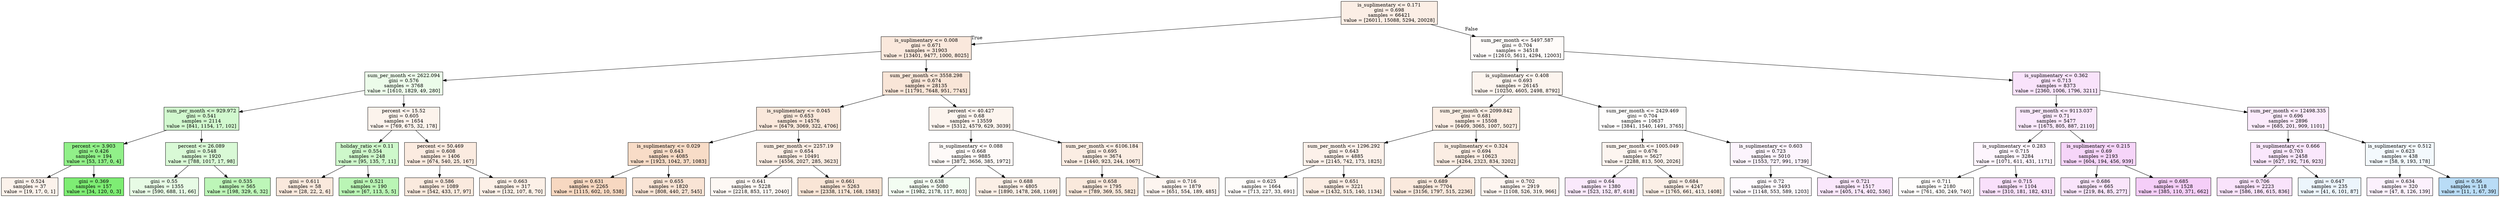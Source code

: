 digraph Tree {
node [shape=box, style="filled", color="black"] ;
0 [label="is_suplimentary <= 0.171\ngini = 0.698\nsamples = 66421\nvalue = [26011, 15088, 5294, 20028]", fillcolor="#e5813921"] ;
1 [label="is_suplimentary <= 0.008\ngini = 0.671\nsamples = 31903\nvalue = [13401, 9477, 1000, 8025]", fillcolor="#e581392d"] ;
0 -> 1 [labeldistance=2.5, labelangle=45, headlabel="True"] ;
2 [label="sum_per_month <= 2622.094\ngini = 0.576\nsamples = 3768\nvalue = [1610, 1829, 49, 280]", fillcolor="#47e5391a"] ;
1 -> 2 ;
3 [label="sum_per_month <= 929.972\ngini = 0.541\nsamples = 2114\nvalue = [841, 1154, 17, 102]", fillcolor="#47e5393f"] ;
2 -> 3 ;
4 [label="percent <= 3.903\ngini = 0.426\nsamples = 194\nvalue = [53, 137, 0, 4]", fillcolor="#47e53998"] ;
3 -> 4 ;
5 [label="gini = 0.524\nsamples = 37\nvalue = [19, 17, 0, 1]", fillcolor="#e5813919"] ;
4 -> 5 ;
6 [label="gini = 0.369\nsamples = 157\nvalue = [34, 120, 0, 3]", fillcolor="#47e539b2"] ;
4 -> 6 ;
7 [label="percent <= 26.089\ngini = 0.548\nsamples = 1920\nvalue = [788, 1017, 17, 98]", fillcolor="#47e53934"] ;
3 -> 7 ;
8 [label="gini = 0.55\nsamples = 1355\nvalue = [590, 688, 11, 66]", fillcolor="#47e53921"] ;
7 -> 8 ;
9 [label="gini = 0.535\nsamples = 565\nvalue = [198, 329, 6, 32]", fillcolor="#47e5395b"] ;
7 -> 9 ;
10 [label="percent <= 15.52\ngini = 0.605\nsamples = 1654\nvalue = [769, 675, 32, 178]", fillcolor="#e5813918"] ;
2 -> 10 ;
11 [label="holiday_ratio <= 0.11\ngini = 0.554\nsamples = 248\nvalue = [95, 135, 7, 11]", fillcolor="#47e53943"] ;
10 -> 11 ;
12 [label="gini = 0.611\nsamples = 58\nvalue = [28, 22, 2, 6]", fillcolor="#e581392b"] ;
11 -> 12 ;
13 [label="gini = 0.521\nsamples = 190\nvalue = [67, 113, 5, 5]", fillcolor="#47e5395f"] ;
11 -> 13 ;
14 [label="percent <= 50.469\ngini = 0.608\nsamples = 1406\nvalue = [674, 540, 25, 167]", fillcolor="#e5813927"] ;
10 -> 14 ;
15 [label="gini = 0.586\nsamples = 1089\nvalue = [542, 433, 17, 97]", fillcolor="#e581392a"] ;
14 -> 15 ;
16 [label="gini = 0.663\nsamples = 317\nvalue = [132, 107, 8, 70]", fillcolor="#e581391e"] ;
14 -> 16 ;
17 [label="sum_per_month <= 3558.298\ngini = 0.674\nsamples = 28135\nvalue = [11791, 7648, 951, 7745]", fillcolor="#e5813933"] ;
1 -> 17 ;
18 [label="is_suplimentary <= 0.045\ngini = 0.653\nsamples = 14576\nvalue = [6479, 3069, 322, 4706]", fillcolor="#e581392e"] ;
17 -> 18 ;
19 [label="is_suplimentary <= 0.029\ngini = 0.643\nsamples = 4085\nvalue = [1923, 1042, 37, 1083]", fillcolor="#e5813947"] ;
18 -> 19 ;
20 [label="gini = 0.631\nsamples = 2265\nvalue = [1115, 602, 10, 538]", fillcolor="#e581394f"] ;
19 -> 20 ;
21 [label="gini = 0.655\nsamples = 1820\nvalue = [808, 440, 27, 545]", fillcolor="#e5813935"] ;
19 -> 21 ;
22 [label="sum_per_month <= 2257.19\ngini = 0.654\nsamples = 10491\nvalue = [4556, 2027, 285, 3623]", fillcolor="#e5813923"] ;
18 -> 22 ;
23 [label="gini = 0.641\nsamples = 5228\nvalue = [2218, 853, 117, 2040]", fillcolor="#e581390e"] ;
22 -> 23 ;
24 [label="gini = 0.661\nsamples = 5263\nvalue = [2338, 1174, 168, 1583]", fillcolor="#e5813934"] ;
22 -> 24 ;
25 [label="percent <= 40.427\ngini = 0.68\nsamples = 13559\nvalue = [5312, 4579, 629, 3039]", fillcolor="#e5813915"] ;
17 -> 25 ;
26 [label="is_suplimentary <= 0.088\ngini = 0.668\nsamples = 9885\nvalue = [3872, 3656, 385, 1972]", fillcolor="#e5813909"] ;
25 -> 26 ;
27 [label="gini = 0.638\nsamples = 5080\nvalue = [1982, 2178, 117, 803]", fillcolor="#47e53910"] ;
26 -> 27 ;
28 [label="gini = 0.688\nsamples = 4805\nvalue = [1890, 1478, 268, 1169]", fillcolor="#e5813920"] ;
26 -> 28 ;
29 [label="sum_per_month <= 6106.184\ngini = 0.695\nsamples = 3674\nvalue = [1440, 923, 244, 1067]", fillcolor="#e5813924"] ;
25 -> 29 ;
30 [label="gini = 0.658\nsamples = 1795\nvalue = [789, 369, 55, 582]", fillcolor="#e581392c"] ;
29 -> 30 ;
31 [label="gini = 0.716\nsamples = 1879\nvalue = [651, 554, 189, 485]", fillcolor="#e5813913"] ;
29 -> 31 ;
32 [label="sum_per_month <= 5497.587\ngini = 0.704\nsamples = 34518\nvalue = [12610, 5611, 4294, 12003]", fillcolor="#e5813907"] ;
0 -> 32 [labeldistance=2.5, labelangle=-45, headlabel="False"] ;
33 [label="is_suplimentary <= 0.408\ngini = 0.693\nsamples = 26145\nvalue = [10250, 4605, 2498, 8792]", fillcolor="#e5813915"] ;
32 -> 33 ;
34 [label="sum_per_month <= 2099.842\ngini = 0.681\nsamples = 15508\nvalue = [6409, 3065, 1007, 5027]", fillcolor="#e5813922"] ;
33 -> 34 ;
35 [label="sum_per_month <= 1296.292\ngini = 0.643\nsamples = 4885\nvalue = [2145, 742, 173, 1825]", fillcolor="#e581391b"] ;
34 -> 35 ;
36 [label="gini = 0.625\nsamples = 1664\nvalue = [713, 227, 33, 691]", fillcolor="#e5813906"] ;
35 -> 36 ;
37 [label="gini = 0.651\nsamples = 3221\nvalue = [1432, 515, 140, 1134]", fillcolor="#e5813924"] ;
35 -> 37 ;
38 [label="is_suplimentary <= 0.324\ngini = 0.694\nsamples = 10623\nvalue = [4264, 2323, 834, 3202]", fillcolor="#e5813924"] ;
34 -> 38 ;
39 [label="gini = 0.689\nsamples = 7704\nvalue = [3156, 1797, 515, 2236]", fillcolor="#e581392b"] ;
38 -> 39 ;
40 [label="gini = 0.702\nsamples = 2919\nvalue = [1108, 526, 319, 966]", fillcolor="#e5813913"] ;
38 -> 40 ;
41 [label="sum_per_month <= 2429.469\ngini = 0.704\nsamples = 10637\nvalue = [3841, 1540, 1491, 3765]", fillcolor="#e5813903"] ;
33 -> 41 ;
42 [label="sum_per_month <= 1005.049\ngini = 0.676\nsamples = 5627\nvalue = [2288, 813, 500, 2026]", fillcolor="#e5813913"] ;
41 -> 42 ;
43 [label="gini = 0.64\nsamples = 1380\nvalue = [523, 152, 87, 618]", fillcolor="#d739e51c"] ;
42 -> 43 ;
44 [label="gini = 0.684\nsamples = 4247\nvalue = [1765, 661, 413, 1408]", fillcolor="#e5813920"] ;
42 -> 44 ;
45 [label="is_suplimentary <= 0.603\ngini = 0.723\nsamples = 5010\nvalue = [1553, 727, 991, 1739]", fillcolor="#d739e50e"] ;
41 -> 45 ;
46 [label="gini = 0.72\nsamples = 3493\nvalue = [1148, 553, 589, 1203]", fillcolor="#d739e506"] ;
45 -> 46 ;
47 [label="gini = 0.721\nsamples = 1517\nvalue = [405, 174, 402, 536]", fillcolor="#d739e51e"] ;
45 -> 47 ;
48 [label="is_suplimentary <= 0.362\ngini = 0.713\nsamples = 8373\nvalue = [2360, 1006, 1796, 3211]", fillcolor="#d739e524"] ;
32 -> 48 ;
49 [label="sum_per_month <= 9113.037\ngini = 0.71\nsamples = 5477\nvalue = [1675, 805, 887, 2110]", fillcolor="#d739e51d"] ;
48 -> 49 ;
50 [label="is_suplimentary <= 0.283\ngini = 0.715\nsamples = 3284\nvalue = [1071, 611, 431, 1171]", fillcolor="#d739e50c"] ;
49 -> 50 ;
51 [label="gini = 0.711\nsamples = 2180\nvalue = [761, 430, 249, 740]", fillcolor="#e5813904"] ;
50 -> 51 ;
52 [label="gini = 0.715\nsamples = 1104\nvalue = [310, 181, 182, 431]", fillcolor="#d739e527"] ;
50 -> 52 ;
53 [label="is_suplimentary <= 0.215\ngini = 0.69\nsamples = 2193\nvalue = [604, 194, 456, 939]", fillcolor="#d739e536"] ;
49 -> 53 ;
54 [label="gini = 0.686\nsamples = 665\nvalue = [219, 84, 85, 277]", fillcolor="#d739e521"] ;
53 -> 54 ;
55 [label="gini = 0.685\nsamples = 1528\nvalue = [385, 110, 371, 662]", fillcolor="#d739e53e"] ;
53 -> 55 ;
56 [label="sum_per_month <= 12498.335\ngini = 0.696\nsamples = 2896\nvalue = [685, 201, 909, 1101]", fillcolor="#d739e519"] ;
48 -> 56 ;
57 [label="is_suplimentary <= 0.666\ngini = 0.703\nsamples = 2458\nvalue = [627, 192, 716, 923]", fillcolor="#d739e51e"] ;
56 -> 57 ;
58 [label="gini = 0.706\nsamples = 2223\nvalue = [586, 186, 615, 836]", fillcolor="#d739e523"] ;
57 -> 58 ;
59 [label="gini = 0.647\nsamples = 235\nvalue = [41, 6, 101, 87]", fillcolor="#399de518"] ;
57 -> 59 ;
60 [label="is_suplimentary <= 0.512\ngini = 0.623\nsamples = 438\nvalue = [58, 9, 193, 178]", fillcolor="#399de50f"] ;
56 -> 60 ;
61 [label="gini = 0.634\nsamples = 320\nvalue = [47, 8, 126, 139]", fillcolor="#d739e511"] ;
60 -> 61 ;
62 [label="gini = 0.56\nsamples = 118\nvalue = [11, 1, 67, 39]", fillcolor="#399de55a"] ;
60 -> 62 ;
}